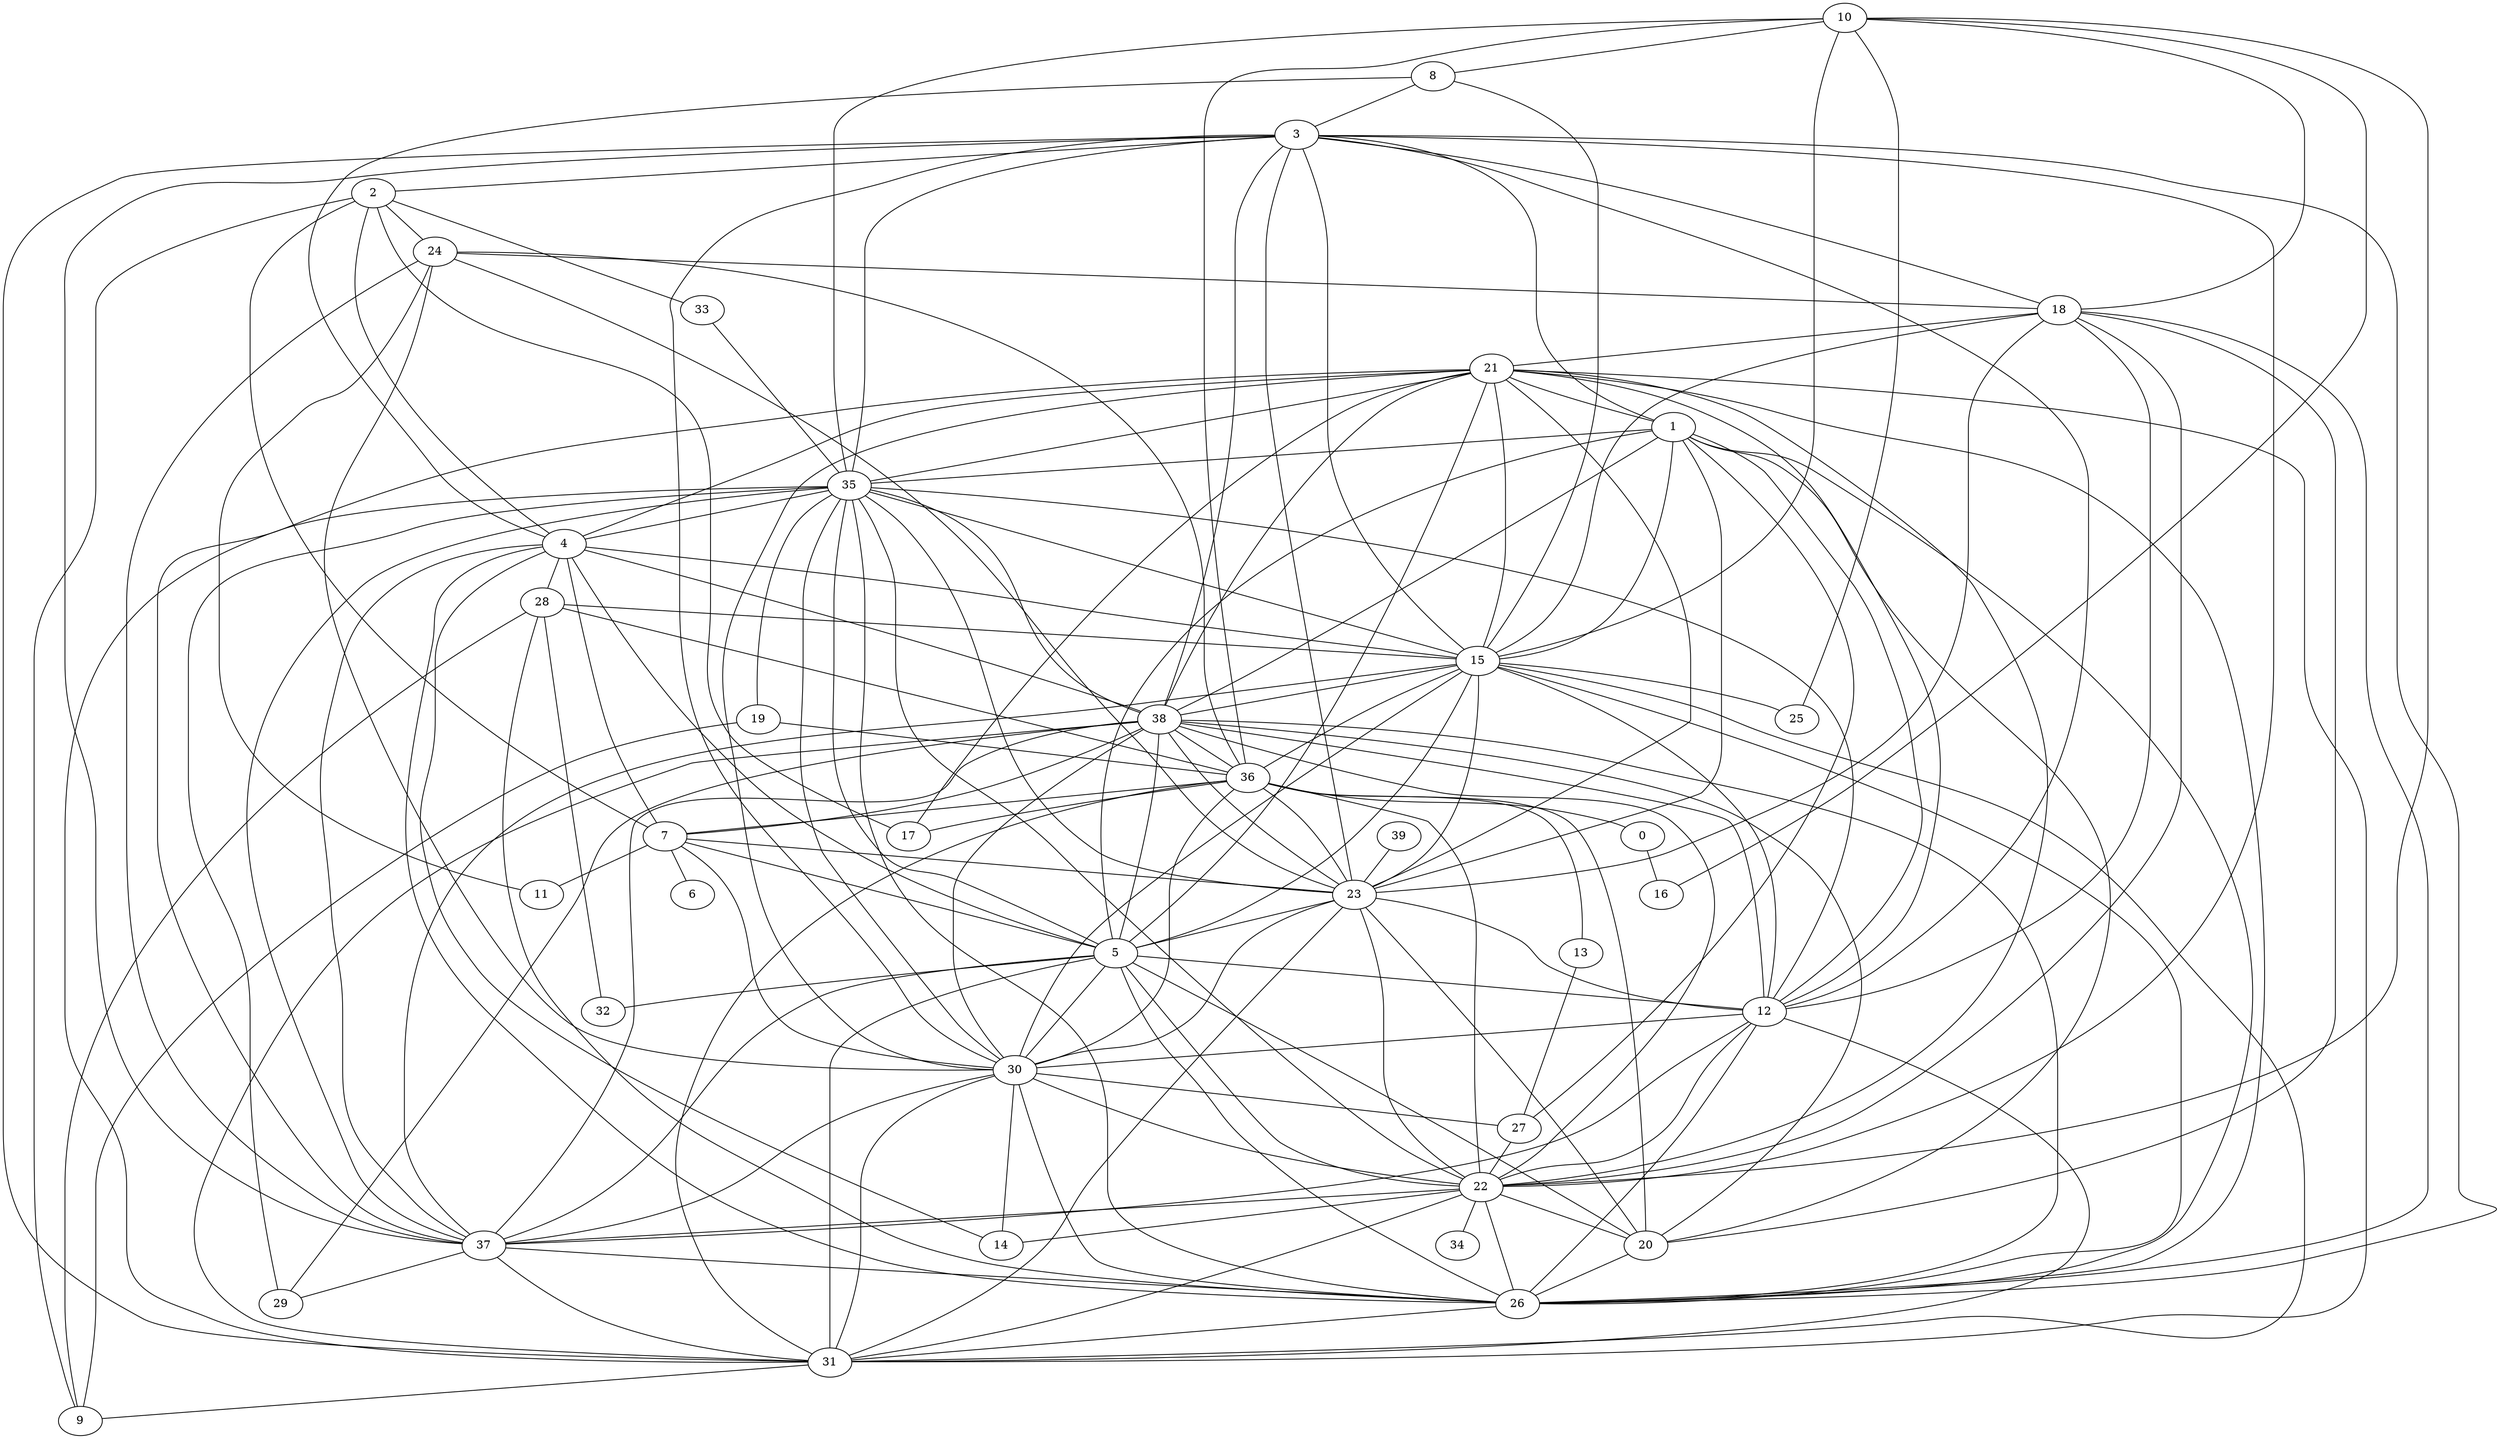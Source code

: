 graph G {
0;
1;
2;
3;
4;
5;
6;
7;
8;
9;
10;
11;
12;
13;
14;
15;
16;
17;
18;
19;
20;
21;
22;
23;
24;
25;
26;
27;
28;
29;
30;
31;
32;
33;
34;
35;
36;
37;
38;
39;
21--17 ;
38--29 ;
37--29 ;
7--6 ;
11--24 ;
4--14 ;
7--11 ;
36--17 ;
7--4 ;
20--38 ;
35--29 ;
14--30 ;
36--0 ;
15--1 ;
38--36 ;
27--22 ;
22--14 ;
8--3 ;
10--25 ;
8--4 ;
22--37 ;
22--34 ;
10--16 ;
23--22 ;
0--16 ;
19--36 ;
36--7 ;
30--7 ;
7--2 ;
38--23 ;
5--4 ;
17--2 ;
2--33 ;
13--27 ;
7--23 ;
2--24 ;
15--25 ;
30--36 ;
26--28 ;
38--4 ;
18--3 ;
5--21 ;
22--10 ;
28--15 ;
23--36 ;
18--10 ;
4--28 ;
10--8 ;
36--15 ;
38--7 ;
27--1 ;
36--13 ;
10--35 ;
8--15 ;
26--21 ;
28--9 ;
33--35 ;
35--19 ;
22--31 ;
4--2 ;
3--38 ;
5--32 ;
36--28 ;
18--21 ;
22--36 ;
26--3 ;
15--31 ;
7--5 ;
28--32 ;
15--12 ;
5--12 ;
9--2 ;
21--31 ;
31--9 ;
3--2 ;
19--9 ;
38--1 ;
20--26 ;
15--10 ;
30--27 ;
37--31 ;
36--10 ;
31--35 ;
15--5 ;
21--1 ;
35--23 ;
22--20 ;
23--24 ;
3--35 ;
35--22 ;
39--23 ;
31--36 ;
37--24 ;
15--18 ;
20--1 ;
12--21 ;
26--18 ;
30--26 ;
24--36 ;
20--36 ;
22--3 ;
38--31 ;
35--4 ;
15--26 ;
24--18 ;
24--30 ;
4--21 ;
22--12 ;
20--18 ;
37--21 ;
5--20 ;
15--37 ;
12--31 ;
26--1 ;
30--38 ;
18--12 ;
23--3 ;
12--3 ;
4--15 ;
35--37 ;
1--3 ;
15--30 ;
22--18 ;
5--30 ;
37--12 ;
38--26 ;
1--23 ;
26--4 ;
21--22 ;
37--26 ;
26--22 ;
37--38 ;
30--21 ;
20--23 ;
22--5 ;
21--38 ;
37--4 ;
37--5 ;
35--5 ;
30--31 ;
12--38 ;
21--23 ;
35--26 ;
30--23 ;
26--5 ;
23--18 ;
23--15 ;
15--21 ;
12--35 ;
22--30 ;
15--38 ;
22--38 ;
12--1 ;
31--3 ;
5--31 ;
3--15 ;
35--38 ;
15--35 ;
38--5 ;
35--21 ;
30--35 ;
26--31 ;
5--1 ;
3--37 ;
12--30 ;
1--35 ;
30--3 ;
37--30 ;
23--12 ;
12--26 ;
23--5 ;
23--31 ;
}
